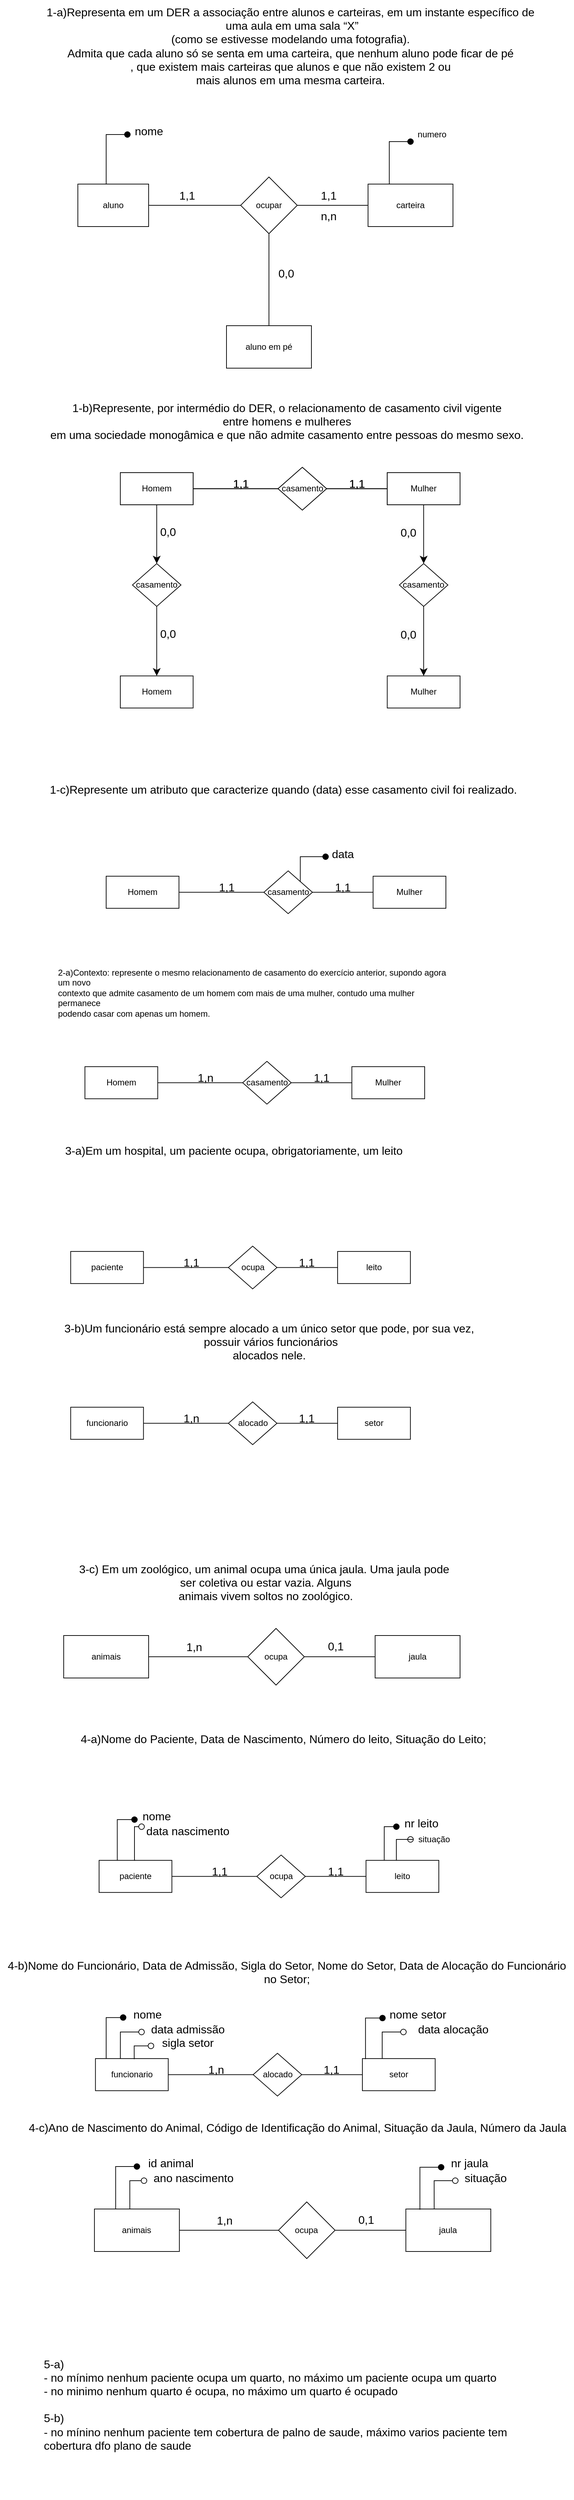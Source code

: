 <mxfile version="24.0.7" type="github">
  <diagram id="R2lEEEUBdFMjLlhIrx00" name="Page-1">
    <mxGraphModel dx="897" dy="997" grid="1" gridSize="10" guides="1" tooltips="1" connect="1" arrows="1" fold="1" page="1" pageScale="1" pageWidth="850" pageHeight="1100" math="0" shadow="0" extFonts="Permanent Marker^https://fonts.googleapis.com/css?family=Permanent+Marker">
      <root>
        <mxCell id="0" />
        <mxCell id="1" parent="0" />
        <mxCell id="NAbaKmCp2qKY5bfBWia4-3" value="&lt;font style=&quot;vertical-align: inherit;&quot;&gt;&lt;font style=&quot;vertical-align: inherit;&quot;&gt;&lt;font style=&quot;vertical-align: inherit;&quot;&gt;&lt;font style=&quot;vertical-align: inherit;&quot;&gt;&lt;font style=&quot;vertical-align: inherit;&quot;&gt;&lt;font style=&quot;vertical-align: inherit;&quot;&gt;1-a)Representa em um DER a associação entre alunos e carteiras, em um instante específico de&lt;/font&gt;&lt;/font&gt;&lt;/font&gt;&lt;/font&gt;&lt;/font&gt;&lt;/font&gt;&lt;div&gt;&lt;font style=&quot;vertical-align: inherit;&quot;&gt;&lt;font style=&quot;vertical-align: inherit;&quot;&gt;&lt;font style=&quot;vertical-align: inherit;&quot;&gt;&lt;font style=&quot;vertical-align: inherit;&quot;&gt;&lt;font style=&quot;vertical-align: inherit;&quot;&gt;&lt;font style=&quot;vertical-align: inherit;&quot;&gt;&amp;nbsp;uma aula em uma sala “X”&lt;/font&gt;&lt;/font&gt;&lt;/font&gt;&lt;/font&gt;&lt;/font&gt;&lt;/font&gt;&lt;div&gt;&lt;span style=&quot;background-color: initial;&quot;&gt;&lt;font style=&quot;vertical-align: inherit;&quot;&gt;&lt;font style=&quot;vertical-align: inherit;&quot;&gt;&amp;nbsp;(como se estivesse modelando uma fotografia).&amp;nbsp;&lt;/font&gt;&lt;/font&gt;&lt;/span&gt;&lt;div&gt;&lt;div&gt;&lt;font style=&quot;vertical-align: inherit;&quot;&gt;&lt;font style=&quot;vertical-align: inherit;&quot;&gt;&lt;font style=&quot;vertical-align: inherit;&quot;&gt;&lt;font style=&quot;vertical-align: inherit;&quot;&gt;Admita que cada aluno só se senta em uma carteira, que nenhum aluno pode ficar de pé&lt;/font&gt;&lt;/font&gt;&lt;/font&gt;&lt;/font&gt;&lt;div&gt;&lt;font style=&quot;vertical-align: inherit;&quot;&gt;&lt;font style=&quot;vertical-align: inherit;&quot;&gt;, que existem mais carteiras que alunos e que não existem 2 ou &lt;br&gt;mais alunos em uma mesma carteira.&lt;/font&gt;&lt;/font&gt;&lt;/div&gt;&lt;/div&gt;&lt;/div&gt;&lt;/div&gt;&lt;/div&gt;" style="text;html=1;align=center;verticalAlign=middle;resizable=0;points=[];autosize=1;strokeColor=none;fillColor=none;fontSize=16;" vertex="1" parent="1">
          <mxGeometry x="95" y="20" width="710" height="130" as="geometry" />
        </mxCell>
        <mxCell id="NAbaKmCp2qKY5bfBWia4-27" value="" style="group" vertex="1" connectable="0" parent="1">
          <mxGeometry x="150" y="190" width="530" height="350" as="geometry" />
        </mxCell>
        <mxCell id="NAbaKmCp2qKY5bfBWia4-5" value="" style="edgeStyle=elbowEdgeStyle;curved=1;rounded=0;orthogonalLoop=1;jettySize=auto;html=1;elbow=horizontal;startArrow=none;endArrow=none;fontSize=12;startSize=8;endSize=8;" edge="1" parent="NAbaKmCp2qKY5bfBWia4-27" source="NAbaKmCp2qKY5bfBWia4-1" target="NAbaKmCp2qKY5bfBWia4-4">
          <mxGeometry relative="1" as="geometry" />
        </mxCell>
        <mxCell id="NAbaKmCp2qKY5bfBWia4-1" value="&lt;font style=&quot;vertical-align: inherit;&quot;&gt;&lt;font style=&quot;vertical-align: inherit;&quot;&gt;aluno&lt;/font&gt;&lt;/font&gt;" style="whiteSpace=wrap;html=1;align=center;verticalAlign=middle;treeFolding=1;treeMoving=1;newEdgeStyle={&quot;edgeStyle&quot;:&quot;elbowEdgeStyle&quot;,&quot;startArrow&quot;:&quot;none&quot;,&quot;endArrow&quot;:&quot;none&quot;};" vertex="1" parent="NAbaKmCp2qKY5bfBWia4-27">
          <mxGeometry y="90" width="100" height="60" as="geometry" />
        </mxCell>
        <mxCell id="NAbaKmCp2qKY5bfBWia4-2" value="" style="edgeStyle=elbowEdgeStyle;elbow=vertical;sourcePerimeterSpacing=0;targetPerimeterSpacing=0;startArrow=oval;endArrow=none;rounded=0;curved=0;fontSize=12;startSize=8;endSize=8;endFill=0;startFill=1;" edge="1" target="NAbaKmCp2qKY5bfBWia4-1" parent="NAbaKmCp2qKY5bfBWia4-27">
          <mxGeometry relative="1" as="geometry">
            <mxPoint x="70" y="20" as="sourcePoint" />
            <Array as="points">
              <mxPoint x="40" y="20" />
            </Array>
          </mxGeometry>
        </mxCell>
        <mxCell id="NAbaKmCp2qKY5bfBWia4-7" value="" style="edgeStyle=none;curved=1;rounded=0;orthogonalLoop=1;jettySize=auto;html=1;fontSize=12;startSize=8;endSize=8;startArrow=none;startFill=0;endArrow=none;endFill=0;" edge="1" parent="NAbaKmCp2qKY5bfBWia4-27" source="NAbaKmCp2qKY5bfBWia4-4" target="NAbaKmCp2qKY5bfBWia4-6">
          <mxGeometry relative="1" as="geometry" />
        </mxCell>
        <mxCell id="NAbaKmCp2qKY5bfBWia4-25" value="" style="edgeStyle=none;curved=1;rounded=0;orthogonalLoop=1;jettySize=auto;html=1;fontSize=12;startSize=8;endSize=8;endArrow=none;endFill=0;" edge="1" parent="NAbaKmCp2qKY5bfBWia4-27" source="NAbaKmCp2qKY5bfBWia4-4" target="NAbaKmCp2qKY5bfBWia4-24">
          <mxGeometry relative="1" as="geometry" />
        </mxCell>
        <mxCell id="NAbaKmCp2qKY5bfBWia4-4" value="&lt;font style=&quot;vertical-align: inherit;&quot;&gt;&lt;font style=&quot;vertical-align: inherit;&quot;&gt;&lt;font style=&quot;vertical-align: inherit;&quot;&gt;&lt;font style=&quot;vertical-align: inherit;&quot;&gt;ocupar&lt;/font&gt;&lt;/font&gt;&lt;/font&gt;&lt;/font&gt;" style="rhombus;whiteSpace=wrap;html=1;" vertex="1" parent="NAbaKmCp2qKY5bfBWia4-27">
          <mxGeometry x="230" y="80" width="80" height="80" as="geometry" />
        </mxCell>
        <mxCell id="NAbaKmCp2qKY5bfBWia4-15" style="edgeStyle=orthogonalEdgeStyle;rounded=0;orthogonalLoop=1;jettySize=auto;html=1;exitX=0.25;exitY=0;exitDx=0;exitDy=0;fontSize=12;startSize=8;endSize=8;endArrow=oval;endFill=1;strokeColor=default;" edge="1" parent="NAbaKmCp2qKY5bfBWia4-27" source="NAbaKmCp2qKY5bfBWia4-6">
          <mxGeometry relative="1" as="geometry">
            <mxPoint x="470" y="30" as="targetPoint" />
            <Array as="points">
              <mxPoint x="440" y="30" />
            </Array>
          </mxGeometry>
        </mxCell>
        <mxCell id="NAbaKmCp2qKY5bfBWia4-17" value="numero" style="edgeLabel;html=1;align=center;verticalAlign=middle;resizable=0;points=[];fontSize=12;" vertex="1" connectable="0" parent="NAbaKmCp2qKY5bfBWia4-15">
          <mxGeometry x="0.705" y="-4" relative="1" as="geometry">
            <mxPoint x="43" y="-14" as="offset" />
          </mxGeometry>
        </mxCell>
        <mxCell id="NAbaKmCp2qKY5bfBWia4-6" value="&lt;font style=&quot;vertical-align: inherit;&quot;&gt;&lt;font style=&quot;vertical-align: inherit;&quot;&gt;&lt;font style=&quot;vertical-align: inherit;&quot;&gt;&lt;font style=&quot;vertical-align: inherit;&quot;&gt;carteira&lt;/font&gt;&lt;/font&gt;&lt;/font&gt;&lt;/font&gt;" style="whiteSpace=wrap;html=1;" vertex="1" parent="NAbaKmCp2qKY5bfBWia4-27">
          <mxGeometry x="410" y="90" width="120" height="60" as="geometry" />
        </mxCell>
        <mxCell id="NAbaKmCp2qKY5bfBWia4-10" value="&lt;font style=&quot;vertical-align: inherit;&quot;&gt;&lt;font style=&quot;vertical-align: inherit;&quot;&gt;nome&lt;/font&gt;&lt;/font&gt;" style="text;html=1;align=center;verticalAlign=middle;resizable=0;points=[];autosize=1;strokeColor=none;fillColor=none;fontSize=16;" vertex="1" parent="NAbaKmCp2qKY5bfBWia4-27">
          <mxGeometry x="70" width="60" height="30" as="geometry" />
        </mxCell>
        <mxCell id="NAbaKmCp2qKY5bfBWia4-13" value="&lt;font style=&quot;vertical-align: inherit;&quot;&gt;&lt;font style=&quot;vertical-align: inherit;&quot;&gt;1,1&lt;/font&gt;&lt;/font&gt;" style="text;html=1;align=center;verticalAlign=middle;resizable=0;points=[];autosize=1;strokeColor=none;fillColor=none;fontSize=16;" vertex="1" parent="NAbaKmCp2qKY5bfBWia4-27">
          <mxGeometry x="129" y="91" width="50" height="30" as="geometry" />
        </mxCell>
        <mxCell id="NAbaKmCp2qKY5bfBWia4-14" value="&lt;font style=&quot;vertical-align: inherit;&quot;&gt;&lt;font style=&quot;vertical-align: inherit;&quot;&gt;1,1&lt;/font&gt;&lt;/font&gt;" style="text;html=1;align=center;verticalAlign=middle;resizable=0;points=[];autosize=1;strokeColor=none;fillColor=none;fontSize=16;" vertex="1" parent="NAbaKmCp2qKY5bfBWia4-27">
          <mxGeometry x="329" y="91" width="50" height="30" as="geometry" />
        </mxCell>
        <mxCell id="NAbaKmCp2qKY5bfBWia4-22" value="n,n" style="text;html=1;align=center;verticalAlign=middle;resizable=0;points=[];autosize=1;strokeColor=none;fillColor=none;fontSize=16;" vertex="1" parent="NAbaKmCp2qKY5bfBWia4-27">
          <mxGeometry x="329" y="120" width="50" height="30" as="geometry" />
        </mxCell>
        <mxCell id="NAbaKmCp2qKY5bfBWia4-24" value="aluno em pé" style="whiteSpace=wrap;html=1;" vertex="1" parent="NAbaKmCp2qKY5bfBWia4-27">
          <mxGeometry x="210" y="290" width="120" height="60" as="geometry" />
        </mxCell>
        <mxCell id="NAbaKmCp2qKY5bfBWia4-26" value="0,0" style="text;html=1;align=center;verticalAlign=middle;resizable=0;points=[];autosize=1;strokeColor=none;fillColor=none;fontSize=16;" vertex="1" parent="NAbaKmCp2qKY5bfBWia4-27">
          <mxGeometry x="269" y="201" width="50" height="30" as="geometry" />
        </mxCell>
        <mxCell id="NAbaKmCp2qKY5bfBWia4-28" value="1-b)Represente, por intermédio do DER, o relacionamento de casamento civil vigente&lt;div&gt;entre homens e mulheres &lt;br&gt;em uma sociedade monogâmica e que não admite casamento entre pessoas do mesmo sexo.&lt;br&gt;&lt;/div&gt;" style="text;html=1;align=center;verticalAlign=middle;resizable=0;points=[];autosize=1;strokeColor=none;fillColor=none;fontSize=16;" vertex="1" parent="1">
          <mxGeometry x="100" y="580" width="690" height="70" as="geometry" />
        </mxCell>
        <mxCell id="NAbaKmCp2qKY5bfBWia4-53" value="" style="group" vertex="1" connectable="0" parent="1">
          <mxGeometry x="210" y="680" width="480" height="340" as="geometry" />
        </mxCell>
        <mxCell id="NAbaKmCp2qKY5bfBWia4-31" value="" style="edgeStyle=none;curved=1;rounded=0;orthogonalLoop=1;jettySize=auto;html=1;fontSize=12;startSize=8;endSize=8;endArrow=none;endFill=0;" edge="1" parent="NAbaKmCp2qKY5bfBWia4-53" source="NAbaKmCp2qKY5bfBWia4-29" target="NAbaKmCp2qKY5bfBWia4-30">
          <mxGeometry relative="1" as="geometry" />
        </mxCell>
        <mxCell id="NAbaKmCp2qKY5bfBWia4-39" value="" style="edgeStyle=none;curved=1;rounded=0;orthogonalLoop=1;jettySize=auto;html=1;fontSize=12;startSize=8;endSize=8;" edge="1" parent="NAbaKmCp2qKY5bfBWia4-53" source="NAbaKmCp2qKY5bfBWia4-29" target="NAbaKmCp2qKY5bfBWia4-38">
          <mxGeometry relative="1" as="geometry" />
        </mxCell>
        <mxCell id="NAbaKmCp2qKY5bfBWia4-29" value="Homem" style="rounded=0;whiteSpace=wrap;html=1;" vertex="1" parent="NAbaKmCp2qKY5bfBWia4-53">
          <mxGeometry y="7.556" width="102.857" height="45.333" as="geometry" />
        </mxCell>
        <mxCell id="NAbaKmCp2qKY5bfBWia4-34" value="" style="edgeStyle=none;curved=1;rounded=0;orthogonalLoop=1;jettySize=auto;html=1;fontSize=12;startSize=8;endSize=8;endArrow=none;endFill=0;" edge="1" parent="NAbaKmCp2qKY5bfBWia4-53" source="NAbaKmCp2qKY5bfBWia4-30" target="NAbaKmCp2qKY5bfBWia4-33">
          <mxGeometry relative="1" as="geometry" />
        </mxCell>
        <mxCell id="NAbaKmCp2qKY5bfBWia4-30" value="casamento" style="rhombus;whiteSpace=wrap;html=1;rounded=0;" vertex="1" parent="NAbaKmCp2qKY5bfBWia4-53">
          <mxGeometry x="222.857" width="68.571" height="60.444" as="geometry" />
        </mxCell>
        <mxCell id="NAbaKmCp2qKY5bfBWia4-45" value="" style="edgeStyle=none;curved=1;rounded=0;orthogonalLoop=1;jettySize=auto;html=1;fontSize=12;startSize=8;endSize=8;" edge="1" parent="NAbaKmCp2qKY5bfBWia4-53" source="NAbaKmCp2qKY5bfBWia4-33" target="NAbaKmCp2qKY5bfBWia4-44">
          <mxGeometry relative="1" as="geometry" />
        </mxCell>
        <mxCell id="NAbaKmCp2qKY5bfBWia4-33" value="Mulher" style="whiteSpace=wrap;html=1;rounded=0;" vertex="1" parent="NAbaKmCp2qKY5bfBWia4-53">
          <mxGeometry x="377.143" y="7.556" width="102.857" height="45.333" as="geometry" />
        </mxCell>
        <mxCell id="NAbaKmCp2qKY5bfBWia4-35" value="1,1" style="text;html=1;align=center;verticalAlign=middle;resizable=0;points=[];autosize=1;strokeColor=none;fillColor=none;fontSize=16;" vertex="1" parent="NAbaKmCp2qKY5bfBWia4-53">
          <mxGeometry x="144.857" y="8.311" width="50" height="30" as="geometry" />
        </mxCell>
        <mxCell id="NAbaKmCp2qKY5bfBWia4-36" value="1,1" style="text;html=1;align=center;verticalAlign=middle;resizable=0;points=[];autosize=1;strokeColor=none;fillColor=none;fontSize=16;" vertex="1" parent="NAbaKmCp2qKY5bfBWia4-53">
          <mxGeometry x="308.571" y="7.556" width="50" height="30" as="geometry" />
        </mxCell>
        <mxCell id="NAbaKmCp2qKY5bfBWia4-41" value="" style="edgeStyle=none;curved=1;rounded=0;orthogonalLoop=1;jettySize=auto;html=1;fontSize=12;startSize=8;endSize=8;" edge="1" parent="NAbaKmCp2qKY5bfBWia4-53" source="NAbaKmCp2qKY5bfBWia4-38" target="NAbaKmCp2qKY5bfBWia4-40">
          <mxGeometry relative="1" as="geometry" />
        </mxCell>
        <mxCell id="NAbaKmCp2qKY5bfBWia4-38" value="casamento" style="rhombus;whiteSpace=wrap;html=1;rounded=0;" vertex="1" parent="NAbaKmCp2qKY5bfBWia4-53">
          <mxGeometry x="17.143" y="136" width="68.571" height="60.444" as="geometry" />
        </mxCell>
        <mxCell id="NAbaKmCp2qKY5bfBWia4-40" value="Homem" style="whiteSpace=wrap;html=1;rounded=0;" vertex="1" parent="NAbaKmCp2qKY5bfBWia4-53">
          <mxGeometry y="294.667" width="102.857" height="45.333" as="geometry" />
        </mxCell>
        <mxCell id="NAbaKmCp2qKY5bfBWia4-42" value="0,0" style="text;html=1;align=center;verticalAlign=middle;resizable=0;points=[];autosize=1;strokeColor=none;fillColor=none;fontSize=16;" vertex="1" parent="NAbaKmCp2qKY5bfBWia4-53">
          <mxGeometry x="42" y="76.311" width="50" height="30" as="geometry" />
        </mxCell>
        <mxCell id="NAbaKmCp2qKY5bfBWia4-43" value="0,0" style="text;html=1;align=center;verticalAlign=middle;resizable=0;points=[];autosize=1;strokeColor=none;fillColor=none;fontSize=16;" vertex="1" parent="NAbaKmCp2qKY5bfBWia4-53">
          <mxGeometry x="42" y="219.867" width="50" height="30" as="geometry" />
        </mxCell>
        <mxCell id="NAbaKmCp2qKY5bfBWia4-47" value="" style="edgeStyle=none;curved=1;rounded=0;orthogonalLoop=1;jettySize=auto;html=1;fontSize=12;startSize=8;endSize=8;" edge="1" parent="NAbaKmCp2qKY5bfBWia4-53" source="NAbaKmCp2qKY5bfBWia4-44" target="NAbaKmCp2qKY5bfBWia4-46">
          <mxGeometry relative="1" as="geometry" />
        </mxCell>
        <mxCell id="NAbaKmCp2qKY5bfBWia4-44" value="casamento" style="rhombus;whiteSpace=wrap;html=1;rounded=0;" vertex="1" parent="NAbaKmCp2qKY5bfBWia4-53">
          <mxGeometry x="394.286" y="136" width="68.571" height="60.444" as="geometry" />
        </mxCell>
        <mxCell id="NAbaKmCp2qKY5bfBWia4-46" value="Mulher" style="rounded=0;whiteSpace=wrap;html=1;" vertex="1" parent="NAbaKmCp2qKY5bfBWia4-53">
          <mxGeometry x="377.143" y="294.667" width="102.857" height="45.333" as="geometry" />
        </mxCell>
        <mxCell id="NAbaKmCp2qKY5bfBWia4-48" value="&lt;span style=&quot;color: rgb(0, 0, 0); font-family: Helvetica; font-size: 16px; font-style: normal; font-variant-ligatures: normal; font-variant-caps: normal; font-weight: 400; letter-spacing: normal; orphans: 2; text-align: center; text-indent: 0px; text-transform: none; widows: 2; word-spacing: 0px; -webkit-text-stroke-width: 0px; white-space: nowrap; background-color: rgb(251, 251, 251); text-decoration-thickness: initial; text-decoration-style: initial; text-decoration-color: initial; display: inline !important; float: none;&quot;&gt;0,0&lt;/span&gt;" style="text;whiteSpace=wrap;html=1;" vertex="1" parent="NAbaKmCp2qKY5bfBWia4-53">
          <mxGeometry x="394.286" y="76.311" width="51.429" height="30.222" as="geometry" />
        </mxCell>
        <mxCell id="NAbaKmCp2qKY5bfBWia4-49" value="&lt;span style=&quot;color: rgb(0, 0, 0); font-family: Helvetica; font-size: 16px; font-style: normal; font-variant-ligatures: normal; font-variant-caps: normal; font-weight: 400; letter-spacing: normal; orphans: 2; text-align: center; text-indent: 0px; text-transform: none; widows: 2; word-spacing: 0px; -webkit-text-stroke-width: 0px; white-space: nowrap; background-color: rgb(251, 251, 251); text-decoration-thickness: initial; text-decoration-style: initial; text-decoration-color: initial; display: inline !important; float: none;&quot;&gt;0,0&lt;/span&gt;" style="text;whiteSpace=wrap;html=1;" vertex="1" parent="NAbaKmCp2qKY5bfBWia4-53">
          <mxGeometry x="394.286" y="219.867" width="51.429" height="30.222" as="geometry" />
        </mxCell>
        <mxCell id="NAbaKmCp2qKY5bfBWia4-54" value="1-c)Represente um atributo que caracterize quando (data) esse casamento civil foi realizado.&lt;div&gt;&lt;br&gt;&lt;/div&gt;" style="text;html=1;align=center;verticalAlign=middle;resizable=0;points=[];autosize=1;strokeColor=none;fillColor=none;fontSize=16;" vertex="1" parent="1">
          <mxGeometry x="100" y="1120" width="680" height="50" as="geometry" />
        </mxCell>
        <mxCell id="NAbaKmCp2qKY5bfBWia4-55" value="" style="edgeStyle=none;curved=1;rounded=0;orthogonalLoop=1;jettySize=auto;html=1;fontSize=12;startSize=8;endSize=8;endArrow=none;endFill=0;" edge="1" parent="1" source="NAbaKmCp2qKY5bfBWia4-56" target="NAbaKmCp2qKY5bfBWia4-58">
          <mxGeometry relative="1" as="geometry" />
        </mxCell>
        <mxCell id="NAbaKmCp2qKY5bfBWia4-56" value="Homem" style="rounded=0;whiteSpace=wrap;html=1;" vertex="1" parent="1">
          <mxGeometry x="210" y="687.556" width="102.857" height="45.333" as="geometry" />
        </mxCell>
        <mxCell id="NAbaKmCp2qKY5bfBWia4-57" value="" style="edgeStyle=none;curved=1;rounded=0;orthogonalLoop=1;jettySize=auto;html=1;fontSize=12;startSize=8;endSize=8;endArrow=none;endFill=0;" edge="1" parent="1" source="NAbaKmCp2qKY5bfBWia4-58" target="NAbaKmCp2qKY5bfBWia4-59">
          <mxGeometry relative="1" as="geometry" />
        </mxCell>
        <mxCell id="NAbaKmCp2qKY5bfBWia4-58" value="casamento" style="rhombus;whiteSpace=wrap;html=1;rounded=0;" vertex="1" parent="1">
          <mxGeometry x="432.857" y="680" width="68.571" height="60.444" as="geometry" />
        </mxCell>
        <mxCell id="NAbaKmCp2qKY5bfBWia4-59" value="Mulher" style="whiteSpace=wrap;html=1;rounded=0;" vertex="1" parent="1">
          <mxGeometry x="587.143" y="687.556" width="102.857" height="45.333" as="geometry" />
        </mxCell>
        <mxCell id="NAbaKmCp2qKY5bfBWia4-60" value="1,1" style="text;html=1;align=center;verticalAlign=middle;resizable=0;points=[];autosize=1;strokeColor=none;fillColor=none;fontSize=16;" vertex="1" parent="1">
          <mxGeometry x="354.857" y="688.311" width="50" height="30" as="geometry" />
        </mxCell>
        <mxCell id="NAbaKmCp2qKY5bfBWia4-61" value="1,1" style="text;html=1;align=center;verticalAlign=middle;resizable=0;points=[];autosize=1;strokeColor=none;fillColor=none;fontSize=16;" vertex="1" parent="1">
          <mxGeometry x="518.571" y="687.556" width="50" height="30" as="geometry" />
        </mxCell>
        <mxCell id="NAbaKmCp2qKY5bfBWia4-62" value="" style="edgeStyle=none;curved=1;rounded=0;orthogonalLoop=1;jettySize=auto;html=1;fontSize=12;startSize=8;endSize=8;endArrow=none;endFill=0;" edge="1" parent="1" source="NAbaKmCp2qKY5bfBWia4-63" target="NAbaKmCp2qKY5bfBWia4-65">
          <mxGeometry relative="1" as="geometry" />
        </mxCell>
        <mxCell id="NAbaKmCp2qKY5bfBWia4-63" value="Homem" style="rounded=0;whiteSpace=wrap;html=1;" vertex="1" parent="1">
          <mxGeometry x="190" y="1257.556" width="102.857" height="45.333" as="geometry" />
        </mxCell>
        <mxCell id="NAbaKmCp2qKY5bfBWia4-64" value="" style="edgeStyle=none;curved=1;rounded=0;orthogonalLoop=1;jettySize=auto;html=1;fontSize=12;startSize=8;endSize=8;endArrow=none;endFill=0;" edge="1" parent="1" source="NAbaKmCp2qKY5bfBWia4-65" target="NAbaKmCp2qKY5bfBWia4-66">
          <mxGeometry relative="1" as="geometry" />
        </mxCell>
        <mxCell id="NAbaKmCp2qKY5bfBWia4-69" style="edgeStyle=orthogonalEdgeStyle;rounded=0;orthogonalLoop=1;jettySize=auto;html=1;exitX=1;exitY=0;exitDx=0;exitDy=0;fontSize=12;startSize=8;endSize=8;endArrow=oval;endFill=1;" edge="1" parent="1" source="NAbaKmCp2qKY5bfBWia4-65">
          <mxGeometry relative="1" as="geometry">
            <mxPoint x="500" y="1230" as="targetPoint" />
            <Array as="points">
              <mxPoint x="464" y="1230" />
            </Array>
          </mxGeometry>
        </mxCell>
        <mxCell id="NAbaKmCp2qKY5bfBWia4-65" value="casamento" style="rhombus;whiteSpace=wrap;html=1;rounded=0;" vertex="1" parent="1">
          <mxGeometry x="412.857" y="1250" width="68.571" height="60.444" as="geometry" />
        </mxCell>
        <mxCell id="NAbaKmCp2qKY5bfBWia4-66" value="Mulher" style="whiteSpace=wrap;html=1;rounded=0;" vertex="1" parent="1">
          <mxGeometry x="567.143" y="1257.556" width="102.857" height="45.333" as="geometry" />
        </mxCell>
        <mxCell id="NAbaKmCp2qKY5bfBWia4-67" value="1,1" style="text;html=1;align=center;verticalAlign=middle;resizable=0;points=[];autosize=1;strokeColor=none;fillColor=none;fontSize=16;" vertex="1" parent="1">
          <mxGeometry x="334.857" y="1258.311" width="50" height="30" as="geometry" />
        </mxCell>
        <mxCell id="NAbaKmCp2qKY5bfBWia4-68" value="1,1" style="text;html=1;align=center;verticalAlign=middle;resizable=0;points=[];autosize=1;strokeColor=none;fillColor=none;fontSize=16;" vertex="1" parent="1">
          <mxGeometry x="498.571" y="1257.556" width="50" height="30" as="geometry" />
        </mxCell>
        <mxCell id="NAbaKmCp2qKY5bfBWia4-70" value="data" style="text;html=1;align=center;verticalAlign=middle;resizable=0;points=[];autosize=1;strokeColor=none;fillColor=none;fontSize=16;" vertex="1" parent="1">
          <mxGeometry x="498.57" y="1211" width="50" height="30" as="geometry" />
        </mxCell>
        <mxCell id="NAbaKmCp2qKY5bfBWia4-71" value="2-a)Contexto: represente o mesmo relacionamento de casamento do exercício anterior, supondo agora um novo &lt;br&gt;contexto que admite casamento de um homem com mais de uma mulher, contudo uma mulher permanece &lt;br&gt;podendo casar com apenas um homem." style="text;whiteSpace=wrap;html=1;" vertex="1" parent="1">
          <mxGeometry x="120" y="1380" width="560" height="100" as="geometry" />
        </mxCell>
        <mxCell id="NAbaKmCp2qKY5bfBWia4-72" value="" style="edgeStyle=none;curved=1;rounded=0;orthogonalLoop=1;jettySize=auto;html=1;fontSize=12;startSize=8;endSize=8;endArrow=none;endFill=0;" edge="1" parent="1" source="NAbaKmCp2qKY5bfBWia4-73" target="NAbaKmCp2qKY5bfBWia4-76">
          <mxGeometry relative="1" as="geometry" />
        </mxCell>
        <mxCell id="NAbaKmCp2qKY5bfBWia4-73" value="Homem" style="rounded=0;whiteSpace=wrap;html=1;" vertex="1" parent="1">
          <mxGeometry x="160" y="1526.556" width="102.857" height="45.333" as="geometry" />
        </mxCell>
        <mxCell id="NAbaKmCp2qKY5bfBWia4-74" value="" style="edgeStyle=none;curved=1;rounded=0;orthogonalLoop=1;jettySize=auto;html=1;fontSize=12;startSize=8;endSize=8;endArrow=none;endFill=0;" edge="1" parent="1" source="NAbaKmCp2qKY5bfBWia4-76" target="NAbaKmCp2qKY5bfBWia4-77">
          <mxGeometry relative="1" as="geometry" />
        </mxCell>
        <mxCell id="NAbaKmCp2qKY5bfBWia4-76" value="casamento" style="rhombus;whiteSpace=wrap;html=1;rounded=0;" vertex="1" parent="1">
          <mxGeometry x="382.857" y="1519" width="68.571" height="60.444" as="geometry" />
        </mxCell>
        <mxCell id="NAbaKmCp2qKY5bfBWia4-77" value="Mulher" style="whiteSpace=wrap;html=1;rounded=0;" vertex="1" parent="1">
          <mxGeometry x="537.143" y="1526.556" width="102.857" height="45.333" as="geometry" />
        </mxCell>
        <mxCell id="NAbaKmCp2qKY5bfBWia4-78" value="1,n" style="text;html=1;align=center;verticalAlign=middle;resizable=0;points=[];autosize=1;strokeColor=none;fillColor=none;fontSize=16;" vertex="1" parent="1">
          <mxGeometry x="304.857" y="1527.311" width="50" height="30" as="geometry" />
        </mxCell>
        <mxCell id="NAbaKmCp2qKY5bfBWia4-79" value="1,1" style="text;html=1;align=center;verticalAlign=middle;resizable=0;points=[];autosize=1;strokeColor=none;fillColor=none;fontSize=16;" vertex="1" parent="1">
          <mxGeometry x="468.571" y="1526.556" width="50" height="30" as="geometry" />
        </mxCell>
        <mxCell id="NAbaKmCp2qKY5bfBWia4-81" value="3-a)Em um hospital, um paciente ocupa, obrigatoriamente, um leito" style="text;html=1;align=center;verticalAlign=middle;resizable=0;points=[];autosize=1;strokeColor=none;fillColor=none;fontSize=16;" vertex="1" parent="1">
          <mxGeometry x="120" y="1630" width="500" height="30" as="geometry" />
        </mxCell>
        <mxCell id="NAbaKmCp2qKY5bfBWia4-82" value="" style="edgeStyle=none;curved=1;rounded=0;orthogonalLoop=1;jettySize=auto;html=1;fontSize=12;startSize=8;endSize=8;endArrow=none;endFill=0;" edge="1" parent="1" source="NAbaKmCp2qKY5bfBWia4-83" target="NAbaKmCp2qKY5bfBWia4-85">
          <mxGeometry relative="1" as="geometry" />
        </mxCell>
        <mxCell id="NAbaKmCp2qKY5bfBWia4-83" value="paciente" style="rounded=0;whiteSpace=wrap;html=1;" vertex="1" parent="1">
          <mxGeometry x="139.86" y="1787.556" width="102.857" height="45.333" as="geometry" />
        </mxCell>
        <mxCell id="NAbaKmCp2qKY5bfBWia4-84" value="" style="edgeStyle=none;curved=1;rounded=0;orthogonalLoop=1;jettySize=auto;html=1;fontSize=12;startSize=8;endSize=8;endArrow=none;endFill=0;" edge="1" parent="1" source="NAbaKmCp2qKY5bfBWia4-85" target="NAbaKmCp2qKY5bfBWia4-86">
          <mxGeometry relative="1" as="geometry" />
        </mxCell>
        <mxCell id="NAbaKmCp2qKY5bfBWia4-85" value="ocupa" style="rhombus;whiteSpace=wrap;html=1;rounded=0;" vertex="1" parent="1">
          <mxGeometry x="362.717" y="1780" width="68.571" height="60.444" as="geometry" />
        </mxCell>
        <mxCell id="NAbaKmCp2qKY5bfBWia4-86" value="leito" style="whiteSpace=wrap;html=1;rounded=0;" vertex="1" parent="1">
          <mxGeometry x="517.003" y="1787.556" width="102.857" height="45.333" as="geometry" />
        </mxCell>
        <mxCell id="NAbaKmCp2qKY5bfBWia4-87" value="1,1" style="text;html=1;align=center;verticalAlign=middle;resizable=0;points=[];autosize=1;strokeColor=none;fillColor=none;fontSize=16;" vertex="1" parent="1">
          <mxGeometry x="284.717" y="1788.311" width="50" height="30" as="geometry" />
        </mxCell>
        <mxCell id="NAbaKmCp2qKY5bfBWia4-88" value="1,1" style="text;html=1;align=center;verticalAlign=middle;resizable=0;points=[];autosize=1;strokeColor=none;fillColor=none;fontSize=16;" vertex="1" parent="1">
          <mxGeometry x="448.431" y="1787.556" width="50" height="30" as="geometry" />
        </mxCell>
        <mxCell id="NAbaKmCp2qKY5bfBWia4-89" value="3-b)Um funcionário está sempre alocado a um único setor que pode, por sua vez,&lt;div&gt;&amp;nbsp;possuir vários funcionários &lt;br&gt;alocados nele.&lt;/div&gt;" style="text;html=1;align=center;verticalAlign=middle;resizable=0;points=[];autosize=1;strokeColor=none;fillColor=none;fontSize=16;" vertex="1" parent="1">
          <mxGeometry x="120" y="1880" width="600" height="70" as="geometry" />
        </mxCell>
        <mxCell id="NAbaKmCp2qKY5bfBWia4-90" value="" style="edgeStyle=none;curved=1;rounded=0;orthogonalLoop=1;jettySize=auto;html=1;fontSize=12;startSize=8;endSize=8;endArrow=none;endFill=0;" edge="1" parent="1" source="NAbaKmCp2qKY5bfBWia4-91" target="NAbaKmCp2qKY5bfBWia4-93">
          <mxGeometry relative="1" as="geometry" />
        </mxCell>
        <mxCell id="NAbaKmCp2qKY5bfBWia4-91" value="funcionario" style="rounded=0;whiteSpace=wrap;html=1;" vertex="1" parent="1">
          <mxGeometry x="139.86" y="2007.556" width="102.857" height="45.333" as="geometry" />
        </mxCell>
        <mxCell id="NAbaKmCp2qKY5bfBWia4-92" value="" style="edgeStyle=none;curved=1;rounded=0;orthogonalLoop=1;jettySize=auto;html=1;fontSize=12;startSize=8;endSize=8;endArrow=none;endFill=0;" edge="1" parent="1" source="NAbaKmCp2qKY5bfBWia4-93" target="NAbaKmCp2qKY5bfBWia4-94">
          <mxGeometry relative="1" as="geometry" />
        </mxCell>
        <mxCell id="NAbaKmCp2qKY5bfBWia4-93" value="alocado" style="rhombus;whiteSpace=wrap;html=1;rounded=0;" vertex="1" parent="1">
          <mxGeometry x="362.717" y="2000" width="68.571" height="60.444" as="geometry" />
        </mxCell>
        <mxCell id="NAbaKmCp2qKY5bfBWia4-94" value="setor" style="whiteSpace=wrap;html=1;rounded=0;" vertex="1" parent="1">
          <mxGeometry x="517.003" y="2007.556" width="102.857" height="45.333" as="geometry" />
        </mxCell>
        <mxCell id="NAbaKmCp2qKY5bfBWia4-95" value="1,n" style="text;html=1;align=center;verticalAlign=middle;resizable=0;points=[];autosize=1;strokeColor=none;fillColor=none;fontSize=16;" vertex="1" parent="1">
          <mxGeometry x="284.717" y="2008.311" width="50" height="30" as="geometry" />
        </mxCell>
        <mxCell id="NAbaKmCp2qKY5bfBWia4-96" value="1,1" style="text;html=1;align=center;verticalAlign=middle;resizable=0;points=[];autosize=1;strokeColor=none;fillColor=none;fontSize=16;" vertex="1" parent="1">
          <mxGeometry x="448.431" y="2007.556" width="50" height="30" as="geometry" />
        </mxCell>
        <mxCell id="NAbaKmCp2qKY5bfBWia4-97" value="3-c) Em um zoológico, um animal ocupa uma única jaula. Uma jaula pode&amp;nbsp;&lt;div&gt;ser coletiva ou estar vazia. Alguns &lt;br&gt;animais vivem soltos no zoológico.&lt;/div&gt;" style="text;html=1;align=center;verticalAlign=middle;resizable=0;points=[];autosize=1;strokeColor=none;fillColor=none;fontSize=16;" vertex="1" parent="1">
          <mxGeometry x="139.86" y="2220" width="550" height="70" as="geometry" />
        </mxCell>
        <mxCell id="NAbaKmCp2qKY5bfBWia4-107" value="" style="group" vertex="1" connectable="0" parent="1">
          <mxGeometry x="130" y="2320" width="560" height="80" as="geometry" />
        </mxCell>
        <mxCell id="NAbaKmCp2qKY5bfBWia4-100" value="" style="edgeStyle=none;curved=1;rounded=0;orthogonalLoop=1;jettySize=auto;html=1;fontSize=12;startSize=8;endSize=8;endArrow=none;endFill=0;" edge="1" parent="NAbaKmCp2qKY5bfBWia4-107" source="NAbaKmCp2qKY5bfBWia4-98" target="NAbaKmCp2qKY5bfBWia4-99">
          <mxGeometry relative="1" as="geometry" />
        </mxCell>
        <mxCell id="NAbaKmCp2qKY5bfBWia4-98" value="animais" style="rounded=0;whiteSpace=wrap;html=1;" vertex="1" parent="NAbaKmCp2qKY5bfBWia4-107">
          <mxGeometry y="10" width="120" height="60" as="geometry" />
        </mxCell>
        <mxCell id="NAbaKmCp2qKY5bfBWia4-102" value="" style="edgeStyle=none;curved=1;rounded=0;orthogonalLoop=1;jettySize=auto;html=1;fontSize=12;startSize=8;endSize=8;endArrow=none;endFill=0;" edge="1" parent="NAbaKmCp2qKY5bfBWia4-107" source="NAbaKmCp2qKY5bfBWia4-99" target="NAbaKmCp2qKY5bfBWia4-101">
          <mxGeometry relative="1" as="geometry" />
        </mxCell>
        <mxCell id="NAbaKmCp2qKY5bfBWia4-99" value="ocupa" style="rhombus;whiteSpace=wrap;html=1;rounded=0;" vertex="1" parent="NAbaKmCp2qKY5bfBWia4-107">
          <mxGeometry x="260" width="80" height="80" as="geometry" />
        </mxCell>
        <mxCell id="NAbaKmCp2qKY5bfBWia4-101" value="jaula" style="whiteSpace=wrap;html=1;rounded=0;" vertex="1" parent="NAbaKmCp2qKY5bfBWia4-107">
          <mxGeometry x="440" y="10" width="120" height="60" as="geometry" />
        </mxCell>
        <mxCell id="NAbaKmCp2qKY5bfBWia4-103" value="1,n" style="text;html=1;align=center;verticalAlign=middle;resizable=0;points=[];autosize=1;strokeColor=none;fillColor=none;fontSize=16;" vertex="1" parent="NAbaKmCp2qKY5bfBWia4-107">
          <mxGeometry x="159" y="11" width="50" height="30" as="geometry" />
        </mxCell>
        <mxCell id="NAbaKmCp2qKY5bfBWia4-104" value="0,1" style="text;html=1;align=center;verticalAlign=middle;resizable=0;points=[];autosize=1;strokeColor=none;fillColor=none;fontSize=16;" vertex="1" parent="NAbaKmCp2qKY5bfBWia4-107">
          <mxGeometry x="359" y="10" width="50" height="30" as="geometry" />
        </mxCell>
        <mxCell id="NAbaKmCp2qKY5bfBWia4-108" value="4-a)Nome do Paciente, Data de Nascimento, Número do leito, Situação do Leito;" style="text;html=1;align=center;verticalAlign=middle;resizable=0;points=[];autosize=1;strokeColor=none;fillColor=none;fontSize=16;" vertex="1" parent="1">
          <mxGeometry x="140" y="2461" width="600" height="30" as="geometry" />
        </mxCell>
        <mxCell id="NAbaKmCp2qKY5bfBWia4-136" value="" style="group" vertex="1" connectable="0" parent="1">
          <mxGeometry x="180" y="2570" width="490" height="130.444" as="geometry" />
        </mxCell>
        <mxCell id="NAbaKmCp2qKY5bfBWia4-109" value="" style="edgeStyle=none;curved=1;rounded=0;orthogonalLoop=1;jettySize=auto;html=1;fontSize=12;startSize=8;endSize=8;endArrow=none;endFill=0;" edge="1" source="NAbaKmCp2qKY5bfBWia4-110" target="NAbaKmCp2qKY5bfBWia4-112" parent="NAbaKmCp2qKY5bfBWia4-136">
          <mxGeometry relative="1" as="geometry" />
        </mxCell>
        <mxCell id="NAbaKmCp2qKY5bfBWia4-116" style="edgeStyle=orthogonalEdgeStyle;rounded=0;orthogonalLoop=1;jettySize=auto;html=1;exitX=0.25;exitY=0;exitDx=0;exitDy=0;fontSize=12;startSize=8;endSize=8;endArrow=oval;endFill=1;" edge="1" parent="NAbaKmCp2qKY5bfBWia4-136" source="NAbaKmCp2qKY5bfBWia4-110">
          <mxGeometry relative="1" as="geometry">
            <mxPoint x="50" y="20" as="targetPoint" />
            <Array as="points">
              <mxPoint x="26" y="20" />
            </Array>
          </mxGeometry>
        </mxCell>
        <mxCell id="NAbaKmCp2qKY5bfBWia4-110" value="paciente" style="rounded=0;whiteSpace=wrap;html=1;" vertex="1" parent="NAbaKmCp2qKY5bfBWia4-136">
          <mxGeometry y="77.556" width="102.857" height="45.333" as="geometry" />
        </mxCell>
        <mxCell id="NAbaKmCp2qKY5bfBWia4-111" value="" style="edgeStyle=none;curved=1;rounded=0;orthogonalLoop=1;jettySize=auto;html=1;fontSize=12;startSize=8;endSize=8;endArrow=none;endFill=0;" edge="1" source="NAbaKmCp2qKY5bfBWia4-112" target="NAbaKmCp2qKY5bfBWia4-113" parent="NAbaKmCp2qKY5bfBWia4-136">
          <mxGeometry relative="1" as="geometry" />
        </mxCell>
        <mxCell id="NAbaKmCp2qKY5bfBWia4-112" value="ocupa" style="rhombus;whiteSpace=wrap;html=1;rounded=0;" vertex="1" parent="NAbaKmCp2qKY5bfBWia4-136">
          <mxGeometry x="222.857" y="70" width="68.571" height="60.444" as="geometry" />
        </mxCell>
        <mxCell id="NAbaKmCp2qKY5bfBWia4-127" style="edgeStyle=orthogonalEdgeStyle;rounded=0;orthogonalLoop=1;jettySize=auto;html=1;exitX=0.25;exitY=0;exitDx=0;exitDy=0;fontSize=12;startSize=8;endSize=8;endArrow=oval;endFill=1;" edge="1" parent="NAbaKmCp2qKY5bfBWia4-136" source="NAbaKmCp2qKY5bfBWia4-113">
          <mxGeometry relative="1" as="geometry">
            <mxPoint x="420" y="30" as="targetPoint" />
            <Array as="points">
              <mxPoint x="403" y="30" />
            </Array>
          </mxGeometry>
        </mxCell>
        <mxCell id="NAbaKmCp2qKY5bfBWia4-113" value="leito" style="whiteSpace=wrap;html=1;rounded=0;" vertex="1" parent="NAbaKmCp2qKY5bfBWia4-136">
          <mxGeometry x="377.143" y="77.556" width="102.857" height="45.333" as="geometry" />
        </mxCell>
        <mxCell id="NAbaKmCp2qKY5bfBWia4-114" value="1,1" style="text;html=1;align=center;verticalAlign=middle;resizable=0;points=[];autosize=1;strokeColor=none;fillColor=none;fontSize=16;" vertex="1" parent="NAbaKmCp2qKY5bfBWia4-136">
          <mxGeometry x="144.857" y="78.311" width="50" height="30" as="geometry" />
        </mxCell>
        <mxCell id="NAbaKmCp2qKY5bfBWia4-115" value="1,1" style="text;html=1;align=center;verticalAlign=middle;resizable=0;points=[];autosize=1;strokeColor=none;fillColor=none;fontSize=16;" vertex="1" parent="NAbaKmCp2qKY5bfBWia4-136">
          <mxGeometry x="308.571" y="77.556" width="50" height="30" as="geometry" />
        </mxCell>
        <mxCell id="NAbaKmCp2qKY5bfBWia4-117" value="nome" style="text;html=1;align=center;verticalAlign=middle;resizable=0;points=[];autosize=1;strokeColor=none;fillColor=none;fontSize=16;" vertex="1" parent="NAbaKmCp2qKY5bfBWia4-136">
          <mxGeometry x="51.43" width="60" height="30" as="geometry" />
        </mxCell>
        <mxCell id="NAbaKmCp2qKY5bfBWia4-120" style="edgeStyle=orthogonalEdgeStyle;rounded=0;orthogonalLoop=1;jettySize=auto;html=1;fontSize=12;startSize=8;endSize=8;endArrow=oval;endFill=0;exitX=0.5;exitY=0;exitDx=0;exitDy=0;" edge="1" parent="NAbaKmCp2qKY5bfBWia4-136" source="NAbaKmCp2qKY5bfBWia4-110">
          <mxGeometry relative="1" as="geometry">
            <mxPoint x="60" y="30" as="targetPoint" />
            <mxPoint x="50" y="80" as="sourcePoint" />
            <Array as="points">
              <mxPoint x="50" y="78" />
              <mxPoint x="50" y="30" />
            </Array>
          </mxGeometry>
        </mxCell>
        <mxCell id="NAbaKmCp2qKY5bfBWia4-126" value="data nascimento" style="text;html=1;align=center;verticalAlign=middle;resizable=0;points=[];autosize=1;strokeColor=none;fillColor=none;fontSize=16;" vertex="1" parent="NAbaKmCp2qKY5bfBWia4-136">
          <mxGeometry x="54.86" y="21" width="140" height="30" as="geometry" />
        </mxCell>
        <mxCell id="NAbaKmCp2qKY5bfBWia4-128" value="nr leito" style="text;html=1;align=center;verticalAlign=middle;resizable=0;points=[];autosize=1;strokeColor=none;fillColor=none;fontSize=16;" vertex="1" parent="NAbaKmCp2qKY5bfBWia4-136">
          <mxGeometry x="420" y="10" width="70" height="30" as="geometry" />
        </mxCell>
        <mxCell id="NAbaKmCp2qKY5bfBWia4-131" style="edgeStyle=orthogonalEdgeStyle;rounded=0;orthogonalLoop=1;jettySize=auto;html=1;fontSize=12;startSize=8;endSize=8;endArrow=oval;endFill=0;" edge="1" parent="NAbaKmCp2qKY5bfBWia4-136">
          <mxGeometry relative="1" as="geometry">
            <mxPoint x="440" y="48" as="targetPoint" />
            <mxPoint x="420" y="77.56" as="sourcePoint" />
            <Array as="points">
              <mxPoint x="420" y="48" />
              <mxPoint x="441" y="48" />
            </Array>
          </mxGeometry>
        </mxCell>
        <mxCell id="NAbaKmCp2qKY5bfBWia4-132" value="situação" style="edgeLabel;html=1;align=center;verticalAlign=middle;resizable=0;points=[];fontSize=12;" vertex="1" connectable="0" parent="NAbaKmCp2qKY5bfBWia4-131">
          <mxGeometry x="0.633" y="-1" relative="1" as="geometry">
            <mxPoint x="40" y="-1" as="offset" />
          </mxGeometry>
        </mxCell>
        <mxCell id="NAbaKmCp2qKY5bfBWia4-137" value="4-b)Nome do Funcionário, Data de Admissão, Sigla do Setor, Nome do Setor, Data de Alocação do Funcionário &lt;br&gt;no Setor;&lt;div&gt;&lt;br&gt;&lt;/div&gt;" style="text;html=1;align=center;verticalAlign=middle;resizable=0;points=[];autosize=1;strokeColor=none;fillColor=none;fontSize=16;" vertex="1" parent="1">
          <mxGeometry x="40" y="2780" width="810" height="70" as="geometry" />
        </mxCell>
        <mxCell id="NAbaKmCp2qKY5bfBWia4-138" value="" style="edgeStyle=none;curved=1;rounded=0;orthogonalLoop=1;jettySize=auto;html=1;fontSize=12;startSize=8;endSize=8;endArrow=none;endFill=0;" edge="1" parent="1" source="NAbaKmCp2qKY5bfBWia4-139" target="NAbaKmCp2qKY5bfBWia4-141">
          <mxGeometry relative="1" as="geometry" />
        </mxCell>
        <mxCell id="NAbaKmCp2qKY5bfBWia4-139" value="funcionario" style="rounded=0;whiteSpace=wrap;html=1;" vertex="1" parent="1">
          <mxGeometry x="174.86" y="2927.556" width="102.857" height="45.333" as="geometry" />
        </mxCell>
        <mxCell id="NAbaKmCp2qKY5bfBWia4-140" value="" style="edgeStyle=none;curved=1;rounded=0;orthogonalLoop=1;jettySize=auto;html=1;fontSize=12;startSize=8;endSize=8;endArrow=none;endFill=0;" edge="1" parent="1" source="NAbaKmCp2qKY5bfBWia4-141" target="NAbaKmCp2qKY5bfBWia4-142">
          <mxGeometry relative="1" as="geometry" />
        </mxCell>
        <mxCell id="NAbaKmCp2qKY5bfBWia4-141" value="alocado" style="rhombus;whiteSpace=wrap;html=1;rounded=0;" vertex="1" parent="1">
          <mxGeometry x="397.717" y="2920" width="68.571" height="60.444" as="geometry" />
        </mxCell>
        <mxCell id="NAbaKmCp2qKY5bfBWia4-142" value="setor" style="whiteSpace=wrap;html=1;rounded=0;" vertex="1" parent="1">
          <mxGeometry x="552.003" y="2927.556" width="102.857" height="45.333" as="geometry" />
        </mxCell>
        <mxCell id="NAbaKmCp2qKY5bfBWia4-143" value="1,n" style="text;html=1;align=center;verticalAlign=middle;resizable=0;points=[];autosize=1;strokeColor=none;fillColor=none;fontSize=16;" vertex="1" parent="1">
          <mxGeometry x="319.717" y="2928.311" width="50" height="30" as="geometry" />
        </mxCell>
        <mxCell id="NAbaKmCp2qKY5bfBWia4-144" value="1,1" style="text;html=1;align=center;verticalAlign=middle;resizable=0;points=[];autosize=1;strokeColor=none;fillColor=none;fontSize=16;" vertex="1" parent="1">
          <mxGeometry x="483.431" y="2927.556" width="50" height="30" as="geometry" />
        </mxCell>
        <mxCell id="NAbaKmCp2qKY5bfBWia4-147" style="edgeStyle=orthogonalEdgeStyle;rounded=0;orthogonalLoop=1;jettySize=auto;html=1;fontSize=12;startSize=8;endSize=8;endArrow=oval;endFill=1;" edge="1" parent="1">
          <mxGeometry relative="1" as="geometry">
            <mxPoint x="214" y="2869.56" as="targetPoint" />
            <mxPoint x="190" y="2927.56" as="sourcePoint" />
            <Array as="points">
              <mxPoint x="190" y="2869.56" />
            </Array>
          </mxGeometry>
        </mxCell>
        <mxCell id="NAbaKmCp2qKY5bfBWia4-148" style="edgeStyle=orthogonalEdgeStyle;rounded=0;orthogonalLoop=1;jettySize=auto;html=1;exitX=0.25;exitY=0;exitDx=0;exitDy=0;fontSize=12;startSize=8;endSize=8;endArrow=oval;endFill=0;entryX=0.002;entryY=0.633;entryDx=0;entryDy=0;entryPerimeter=0;" edge="1" parent="1" target="NAbaKmCp2qKY5bfBWia4-153">
          <mxGeometry relative="1" as="geometry">
            <mxPoint x="230.62" y="2889.56" as="targetPoint" />
            <mxPoint x="210.05" y="2927.56" as="sourcePoint" />
            <Array as="points">
              <mxPoint x="210" y="2890" />
            </Array>
          </mxGeometry>
        </mxCell>
        <mxCell id="NAbaKmCp2qKY5bfBWia4-149" style="edgeStyle=orthogonalEdgeStyle;rounded=0;orthogonalLoop=1;jettySize=auto;html=1;exitX=0.25;exitY=0;exitDx=0;exitDy=0;fontSize=12;startSize=8;endSize=8;endArrow=oval;endFill=1;" edge="1" parent="1">
          <mxGeometry relative="1" as="geometry">
            <mxPoint x="580.43" y="2870.31" as="targetPoint" />
            <mxPoint x="556.43" y="2928.31" as="sourcePoint" />
            <Array as="points">
              <mxPoint x="556.43" y="2870.31" />
            </Array>
          </mxGeometry>
        </mxCell>
        <mxCell id="NAbaKmCp2qKY5bfBWia4-150" style="edgeStyle=orthogonalEdgeStyle;rounded=0;orthogonalLoop=1;jettySize=auto;html=1;exitX=0.25;exitY=0;exitDx=0;exitDy=0;fontSize=12;startSize=8;endSize=8;endArrow=oval;endFill=0;" edge="1" parent="1">
          <mxGeometry relative="1" as="geometry">
            <mxPoint x="610" y="2890" as="targetPoint" />
            <mxPoint x="580" y="2927.56" as="sourcePoint" />
            <Array as="points">
              <mxPoint x="580" y="2890" />
              <mxPoint x="604" y="2890" />
            </Array>
          </mxGeometry>
        </mxCell>
        <mxCell id="NAbaKmCp2qKY5bfBWia4-151" style="edgeStyle=orthogonalEdgeStyle;rounded=0;orthogonalLoop=1;jettySize=auto;html=1;exitX=0.626;exitY=0.026;exitDx=0;exitDy=0;fontSize=12;startSize=8;endSize=8;endArrow=oval;endFill=0;exitPerimeter=0;" edge="1" parent="1">
          <mxGeometry relative="1" as="geometry">
            <mxPoint x="253.26" y="2909.6" as="targetPoint" />
            <mxPoint x="229.649" y="2928.314" as="sourcePoint" />
            <Array as="points">
              <mxPoint x="229.4" y="2909.58" />
            </Array>
          </mxGeometry>
        </mxCell>
        <mxCell id="NAbaKmCp2qKY5bfBWia4-152" value="nome" style="text;html=1;align=center;verticalAlign=middle;resizable=0;points=[];autosize=1;strokeColor=none;fillColor=none;fontSize=16;" vertex="1" parent="1">
          <mxGeometry x="217.72" y="2850" width="60" height="30" as="geometry" />
        </mxCell>
        <mxCell id="NAbaKmCp2qKY5bfBWia4-153" value="data admissão" style="text;html=1;align=center;verticalAlign=middle;resizable=0;points=[];autosize=1;strokeColor=none;fillColor=none;fontSize=16;" vertex="1" parent="1">
          <mxGeometry x="239.72" y="2871" width="130" height="30" as="geometry" />
        </mxCell>
        <mxCell id="NAbaKmCp2qKY5bfBWia4-154" value="sigla setor" style="text;html=1;align=center;verticalAlign=middle;resizable=0;points=[];autosize=1;strokeColor=none;fillColor=none;fontSize=16;" vertex="1" parent="1">
          <mxGeometry x="254.86" y="2890" width="100" height="30" as="geometry" />
        </mxCell>
        <mxCell id="NAbaKmCp2qKY5bfBWia4-155" value="nome setor" style="text;html=1;align=center;verticalAlign=middle;resizable=0;points=[];autosize=1;strokeColor=none;fillColor=none;fontSize=16;" vertex="1" parent="1">
          <mxGeometry x="580" y="2850" width="100" height="30" as="geometry" />
        </mxCell>
        <mxCell id="NAbaKmCp2qKY5bfBWia4-156" value="data alocação" style="text;html=1;align=center;verticalAlign=middle;resizable=0;points=[];autosize=1;strokeColor=none;fillColor=none;fontSize=16;" vertex="1" parent="1">
          <mxGeometry x="619.86" y="2871" width="120" height="30" as="geometry" />
        </mxCell>
        <mxCell id="NAbaKmCp2qKY5bfBWia4-159" value="4-c)Ano de Nascimento do Animal, Código de Identificação do Animal, Situação da Jaula, Número da Jaula" style="text;html=1;align=center;verticalAlign=middle;resizable=0;points=[];autosize=1;strokeColor=none;fillColor=none;fontSize=16;" vertex="1" parent="1">
          <mxGeometry x="70" y="3010" width="780" height="30" as="geometry" />
        </mxCell>
        <mxCell id="NAbaKmCp2qKY5bfBWia4-176" value="" style="group" vertex="1" connectable="0" parent="1">
          <mxGeometry x="173.43" y="3060" width="600" height="150" as="geometry" />
        </mxCell>
        <mxCell id="NAbaKmCp2qKY5bfBWia4-160" value="" style="group" vertex="1" connectable="0" parent="NAbaKmCp2qKY5bfBWia4-176">
          <mxGeometry y="70" width="560" height="80" as="geometry" />
        </mxCell>
        <mxCell id="NAbaKmCp2qKY5bfBWia4-161" value="" style="edgeStyle=none;curved=1;rounded=0;orthogonalLoop=1;jettySize=auto;html=1;fontSize=12;startSize=8;endSize=8;endArrow=none;endFill=0;" edge="1" parent="NAbaKmCp2qKY5bfBWia4-160" source="NAbaKmCp2qKY5bfBWia4-162" target="NAbaKmCp2qKY5bfBWia4-164">
          <mxGeometry relative="1" as="geometry" />
        </mxCell>
        <mxCell id="NAbaKmCp2qKY5bfBWia4-168" style="edgeStyle=orthogonalEdgeStyle;rounded=0;orthogonalLoop=1;jettySize=auto;html=1;exitX=0.25;exitY=0;exitDx=0;exitDy=0;fontSize=12;startSize=8;endSize=8;endArrow=oval;endFill=1;" edge="1" parent="NAbaKmCp2qKY5bfBWia4-160" source="NAbaKmCp2qKY5bfBWia4-162">
          <mxGeometry relative="1" as="geometry">
            <mxPoint x="60" y="-50" as="targetPoint" />
            <Array as="points">
              <mxPoint x="30" y="-50" />
            </Array>
          </mxGeometry>
        </mxCell>
        <mxCell id="NAbaKmCp2qKY5bfBWia4-162" value="animais" style="rounded=0;whiteSpace=wrap;html=1;" vertex="1" parent="NAbaKmCp2qKY5bfBWia4-160">
          <mxGeometry y="10" width="120" height="60" as="geometry" />
        </mxCell>
        <mxCell id="NAbaKmCp2qKY5bfBWia4-163" value="" style="edgeStyle=none;curved=1;rounded=0;orthogonalLoop=1;jettySize=auto;html=1;fontSize=12;startSize=8;endSize=8;endArrow=none;endFill=0;" edge="1" parent="NAbaKmCp2qKY5bfBWia4-160" source="NAbaKmCp2qKY5bfBWia4-164" target="NAbaKmCp2qKY5bfBWia4-165">
          <mxGeometry relative="1" as="geometry" />
        </mxCell>
        <mxCell id="NAbaKmCp2qKY5bfBWia4-164" value="ocupa" style="rhombus;whiteSpace=wrap;html=1;rounded=0;" vertex="1" parent="NAbaKmCp2qKY5bfBWia4-160">
          <mxGeometry x="260" width="80" height="80" as="geometry" />
        </mxCell>
        <mxCell id="NAbaKmCp2qKY5bfBWia4-165" value="jaula" style="whiteSpace=wrap;html=1;rounded=0;" vertex="1" parent="NAbaKmCp2qKY5bfBWia4-160">
          <mxGeometry x="440" y="10" width="120" height="60" as="geometry" />
        </mxCell>
        <mxCell id="NAbaKmCp2qKY5bfBWia4-166" value="1,n" style="text;html=1;align=center;verticalAlign=middle;resizable=0;points=[];autosize=1;strokeColor=none;fillColor=none;fontSize=16;" vertex="1" parent="NAbaKmCp2qKY5bfBWia4-160">
          <mxGeometry x="159" y="11" width="50" height="30" as="geometry" />
        </mxCell>
        <mxCell id="NAbaKmCp2qKY5bfBWia4-167" value="0,1" style="text;html=1;align=center;verticalAlign=middle;resizable=0;points=[];autosize=1;strokeColor=none;fillColor=none;fontSize=16;" vertex="1" parent="NAbaKmCp2qKY5bfBWia4-160">
          <mxGeometry x="359" y="10" width="50" height="30" as="geometry" />
        </mxCell>
        <mxCell id="NAbaKmCp2qKY5bfBWia4-169" value="id animal" style="text;html=1;align=center;verticalAlign=middle;resizable=0;points=[];autosize=1;strokeColor=none;fillColor=none;fontSize=16;" vertex="1" parent="NAbaKmCp2qKY5bfBWia4-176">
          <mxGeometry x="62.86" width="90" height="30" as="geometry" />
        </mxCell>
        <mxCell id="NAbaKmCp2qKY5bfBWia4-170" style="edgeStyle=orthogonalEdgeStyle;rounded=0;orthogonalLoop=1;jettySize=auto;html=1;exitX=0.25;exitY=0;exitDx=0;exitDy=0;fontSize=12;startSize=8;endSize=8;endArrow=oval;endFill=0;" edge="1" parent="NAbaKmCp2qKY5bfBWia4-176">
          <mxGeometry relative="1" as="geometry">
            <mxPoint x="70" y="40" as="targetPoint" />
            <mxPoint x="50" y="80" as="sourcePoint" />
            <Array as="points">
              <mxPoint x="50" y="40" />
            </Array>
          </mxGeometry>
        </mxCell>
        <mxCell id="NAbaKmCp2qKY5bfBWia4-171" value="ano nascimento" style="text;html=1;align=center;verticalAlign=middle;resizable=0;points=[];autosize=1;strokeColor=none;fillColor=none;fontSize=16;" vertex="1" parent="NAbaKmCp2qKY5bfBWia4-176">
          <mxGeometry x="70" y="21" width="140" height="30" as="geometry" />
        </mxCell>
        <mxCell id="NAbaKmCp2qKY5bfBWia4-172" style="edgeStyle=orthogonalEdgeStyle;rounded=0;orthogonalLoop=1;jettySize=auto;html=1;exitX=0.25;exitY=0;exitDx=0;exitDy=0;fontSize=12;startSize=8;endSize=8;endArrow=oval;endFill=1;" edge="1" parent="NAbaKmCp2qKY5bfBWia4-176">
          <mxGeometry relative="1" as="geometry">
            <mxPoint x="489.86" y="21" as="targetPoint" />
            <mxPoint x="459.86" y="81" as="sourcePoint" />
            <Array as="points">
              <mxPoint x="459.86" y="21" />
            </Array>
          </mxGeometry>
        </mxCell>
        <mxCell id="NAbaKmCp2qKY5bfBWia4-173" value="nr jaula" style="text;html=1;align=center;verticalAlign=middle;resizable=0;points=[];autosize=1;strokeColor=none;fillColor=none;fontSize=16;" vertex="1" parent="NAbaKmCp2qKY5bfBWia4-176">
          <mxGeometry x="490" width="80" height="30" as="geometry" />
        </mxCell>
        <mxCell id="NAbaKmCp2qKY5bfBWia4-174" style="edgeStyle=orthogonalEdgeStyle;rounded=0;orthogonalLoop=1;jettySize=auto;html=1;fontSize=12;startSize=8;endSize=8;endArrow=oval;endFill=0;" edge="1" parent="NAbaKmCp2qKY5bfBWia4-176">
          <mxGeometry relative="1" as="geometry">
            <mxPoint x="509.86" y="40" as="targetPoint" />
            <mxPoint x="480" y="80" as="sourcePoint" />
            <Array as="points">
              <mxPoint x="479.86" y="40" />
            </Array>
          </mxGeometry>
        </mxCell>
        <mxCell id="NAbaKmCp2qKY5bfBWia4-175" value="situação&amp;nbsp;" style="text;html=1;align=center;verticalAlign=middle;resizable=0;points=[];autosize=1;strokeColor=none;fillColor=none;fontSize=16;" vertex="1" parent="NAbaKmCp2qKY5bfBWia4-176">
          <mxGeometry x="510" y="21" width="90" height="30" as="geometry" />
        </mxCell>
        <mxCell id="NAbaKmCp2qKY5bfBWia4-178" value="5-a)&lt;div&gt;- no mínimo nenhum paciente ocupa um quarto, no máximo um paciente ocupa um quarto&lt;/div&gt;&lt;div&gt;- no minimo nenhum quarto é ocupa, no máximo um quarto é ocupado&lt;/div&gt;&lt;div&gt;&lt;br&gt;&lt;/div&gt;&lt;div&gt;5-b)&lt;/div&gt;&lt;div&gt;- no mínino nenhum paciente tem cobertura de palno de saude,&amp;nbsp;&lt;span style=&quot;background-color: initial;&quot;&gt;máximo varios paciente tem&amp;nbsp;&lt;/span&gt;&lt;/div&gt;&lt;div&gt;&lt;span style=&quot;background-color: initial;&quot;&gt;cobertura dfo plano de saude&lt;/span&gt;&lt;/div&gt;&lt;div&gt;&lt;span style=&quot;background-color: initial;&quot;&gt;&lt;br&gt;&lt;/span&gt;&lt;/div&gt;&lt;div&gt;&lt;br&gt;&lt;/div&gt;&lt;div&gt;&lt;span style=&quot;background-color: initial;&quot;&gt;&lt;br&gt;&lt;/span&gt;&lt;/div&gt;" style="text;html=1;align=left;verticalAlign=middle;resizable=0;points=[];autosize=1;strokeColor=none;fillColor=none;fontSize=16;" vertex="1" parent="1">
          <mxGeometry x="100" y="3340" width="680" height="210" as="geometry" />
        </mxCell>
      </root>
    </mxGraphModel>
  </diagram>
</mxfile>
